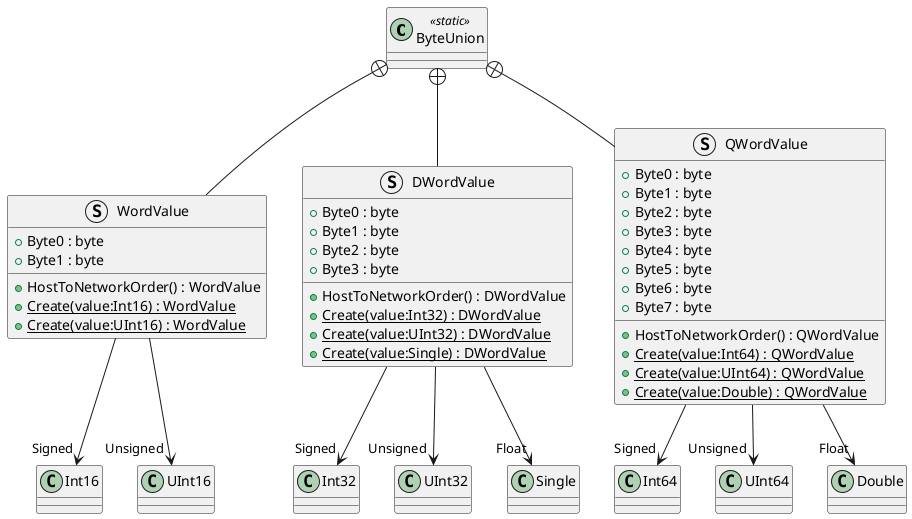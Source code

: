 @startuml
class ByteUnion <<static>> {
}
struct WordValue {
    + Byte0 : byte
    + Byte1 : byte
    + HostToNetworkOrder() : WordValue
    + {static} Create(value:Int16) : WordValue
    + {static} Create(value:UInt16) : WordValue
}
struct DWordValue {
    + Byte0 : byte
    + Byte1 : byte
    + Byte2 : byte
    + Byte3 : byte
    + HostToNetworkOrder() : DWordValue
    + {static} Create(value:Int32) : DWordValue
    + {static} Create(value:UInt32) : DWordValue
    + {static} Create(value:Single) : DWordValue
}
struct QWordValue {
    + Byte0 : byte
    + Byte1 : byte
    + Byte2 : byte
    + Byte3 : byte
    + Byte4 : byte
    + Byte5 : byte
    + Byte6 : byte
    + Byte7 : byte
    + HostToNetworkOrder() : QWordValue
    + {static} Create(value:Int64) : QWordValue
    + {static} Create(value:UInt64) : QWordValue
    + {static} Create(value:Double) : QWordValue
}
ByteUnion +-- WordValue
WordValue --> "Signed" Int16
WordValue --> "Unsigned" UInt16
ByteUnion +-- DWordValue
DWordValue --> "Signed" Int32
DWordValue --> "Unsigned" UInt32
DWordValue --> "Float" Single
ByteUnion +-- QWordValue
QWordValue --> "Signed" Int64
QWordValue --> "Unsigned" UInt64
QWordValue --> "Float" Double
@enduml

